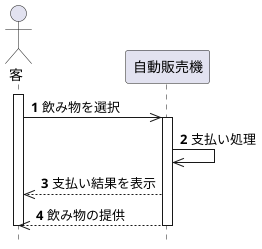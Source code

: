 @startuml
hide footbox
autonumber
skinparam style strictuml

    actor 客
    participant 自動販売機
    activate 客
        客->>自動販売機: 飲み物を選択
        activate 自動販売機
            自動販売機->>自動販売機: 支払い処理
            自動販売機-->>客: 支払い結果を表示
            自動販売機-->>客: 飲み物の提供
        deactivate 自動販売機
    deactivate 客

@enduml
